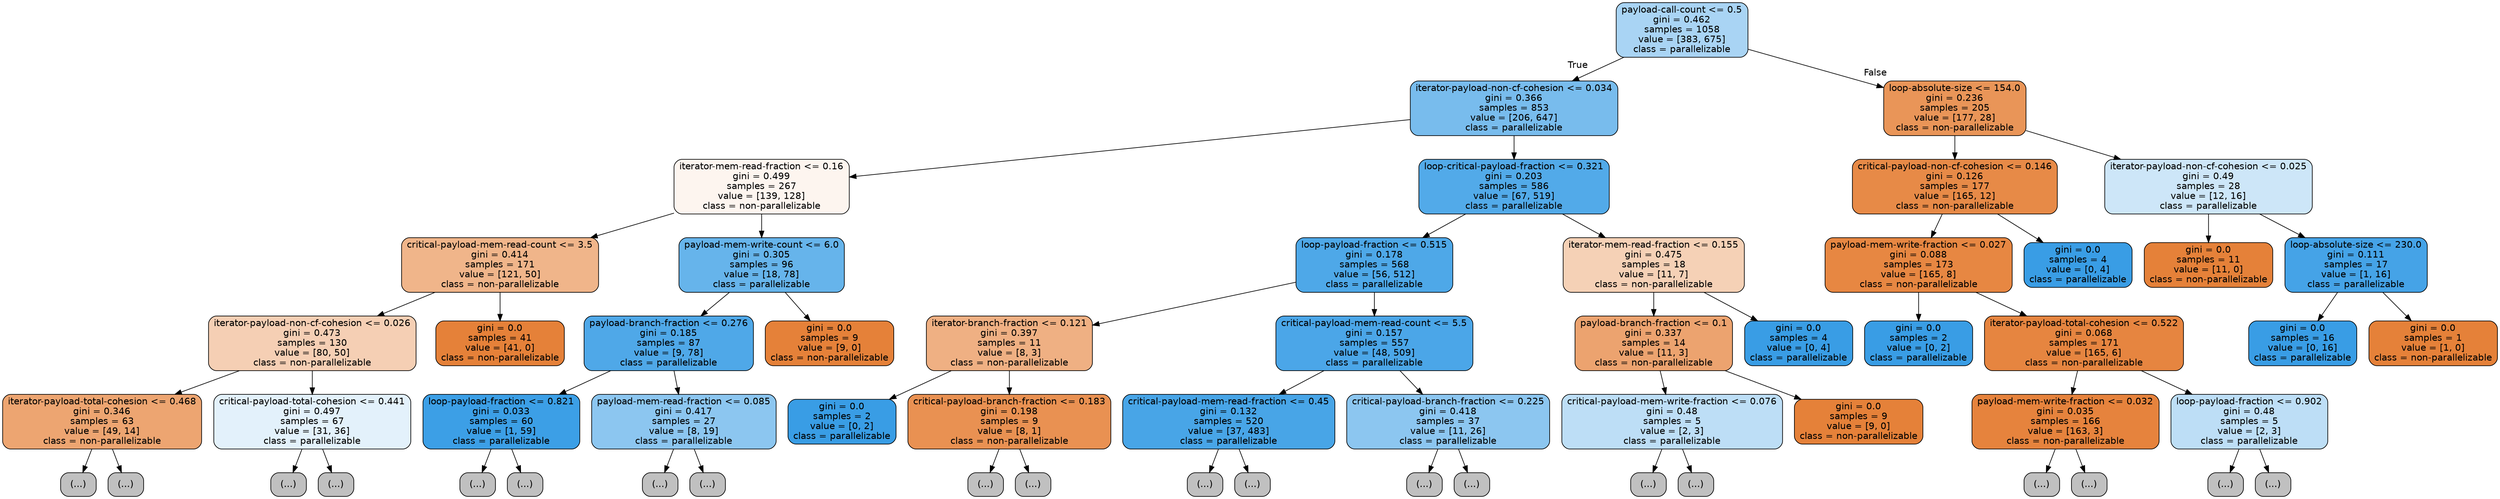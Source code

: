 digraph Tree {
node [shape=box, style="filled, rounded", color="black", fontname=helvetica] ;
edge [fontname=helvetica] ;
0 [label="payload-call-count <= 0.5\ngini = 0.462\nsamples = 1058\nvalue = [383, 675]\nclass = parallelizable", fillcolor="#399de56e"] ;
1 [label="iterator-payload-non-cf-cohesion <= 0.034\ngini = 0.366\nsamples = 853\nvalue = [206, 647]\nclass = parallelizable", fillcolor="#399de5ae"] ;
0 -> 1 [labeldistance=2.5, labelangle=45, headlabel="True"] ;
2 [label="iterator-mem-read-fraction <= 0.16\ngini = 0.499\nsamples = 267\nvalue = [139, 128]\nclass = non-parallelizable", fillcolor="#e5813914"] ;
1 -> 2 ;
3 [label="critical-payload-mem-read-count <= 3.5\ngini = 0.414\nsamples = 171\nvalue = [121, 50]\nclass = non-parallelizable", fillcolor="#e5813996"] ;
2 -> 3 ;
4 [label="iterator-payload-non-cf-cohesion <= 0.026\ngini = 0.473\nsamples = 130\nvalue = [80, 50]\nclass = non-parallelizable", fillcolor="#e5813960"] ;
3 -> 4 ;
5 [label="iterator-payload-total-cohesion <= 0.468\ngini = 0.346\nsamples = 63\nvalue = [49, 14]\nclass = non-parallelizable", fillcolor="#e58139b6"] ;
4 -> 5 ;
6 [label="(...)", fillcolor="#C0C0C0"] ;
5 -> 6 ;
25 [label="(...)", fillcolor="#C0C0C0"] ;
5 -> 25 ;
26 [label="critical-payload-total-cohesion <= 0.441\ngini = 0.497\nsamples = 67\nvalue = [31, 36]\nclass = parallelizable", fillcolor="#399de523"] ;
4 -> 26 ;
27 [label="(...)", fillcolor="#C0C0C0"] ;
26 -> 27 ;
44 [label="(...)", fillcolor="#C0C0C0"] ;
26 -> 44 ;
49 [label="gini = 0.0\nsamples = 41\nvalue = [41, 0]\nclass = non-parallelizable", fillcolor="#e58139ff"] ;
3 -> 49 ;
50 [label="payload-mem-write-count <= 6.0\ngini = 0.305\nsamples = 96\nvalue = [18, 78]\nclass = parallelizable", fillcolor="#399de5c4"] ;
2 -> 50 ;
51 [label="payload-branch-fraction <= 0.276\ngini = 0.185\nsamples = 87\nvalue = [9, 78]\nclass = parallelizable", fillcolor="#399de5e2"] ;
50 -> 51 ;
52 [label="loop-payload-fraction <= 0.821\ngini = 0.033\nsamples = 60\nvalue = [1, 59]\nclass = parallelizable", fillcolor="#399de5fb"] ;
51 -> 52 ;
53 [label="(...)", fillcolor="#C0C0C0"] ;
52 -> 53 ;
56 [label="(...)", fillcolor="#C0C0C0"] ;
52 -> 56 ;
57 [label="payload-mem-read-fraction <= 0.085\ngini = 0.417\nsamples = 27\nvalue = [8, 19]\nclass = parallelizable", fillcolor="#399de594"] ;
51 -> 57 ;
58 [label="(...)", fillcolor="#C0C0C0"] ;
57 -> 58 ;
67 [label="(...)", fillcolor="#C0C0C0"] ;
57 -> 67 ;
72 [label="gini = 0.0\nsamples = 9\nvalue = [9, 0]\nclass = non-parallelizable", fillcolor="#e58139ff"] ;
50 -> 72 ;
73 [label="loop-critical-payload-fraction <= 0.321\ngini = 0.203\nsamples = 586\nvalue = [67, 519]\nclass = parallelizable", fillcolor="#399de5de"] ;
1 -> 73 ;
74 [label="loop-payload-fraction <= 0.515\ngini = 0.178\nsamples = 568\nvalue = [56, 512]\nclass = parallelizable", fillcolor="#399de5e3"] ;
73 -> 74 ;
75 [label="iterator-branch-fraction <= 0.121\ngini = 0.397\nsamples = 11\nvalue = [8, 3]\nclass = non-parallelizable", fillcolor="#e581399f"] ;
74 -> 75 ;
76 [label="gini = 0.0\nsamples = 2\nvalue = [0, 2]\nclass = parallelizable", fillcolor="#399de5ff"] ;
75 -> 76 ;
77 [label="critical-payload-branch-fraction <= 0.183\ngini = 0.198\nsamples = 9\nvalue = [8, 1]\nclass = non-parallelizable", fillcolor="#e58139df"] ;
75 -> 77 ;
78 [label="(...)", fillcolor="#C0C0C0"] ;
77 -> 78 ;
79 [label="(...)", fillcolor="#C0C0C0"] ;
77 -> 79 ;
80 [label="critical-payload-mem-read-count <= 5.5\ngini = 0.157\nsamples = 557\nvalue = [48, 509]\nclass = parallelizable", fillcolor="#399de5e7"] ;
74 -> 80 ;
81 [label="critical-payload-mem-read-fraction <= 0.45\ngini = 0.132\nsamples = 520\nvalue = [37, 483]\nclass = parallelizable", fillcolor="#399de5eb"] ;
80 -> 81 ;
82 [label="(...)", fillcolor="#C0C0C0"] ;
81 -> 82 ;
151 [label="(...)", fillcolor="#C0C0C0"] ;
81 -> 151 ;
154 [label="critical-payload-branch-fraction <= 0.225\ngini = 0.418\nsamples = 37\nvalue = [11, 26]\nclass = parallelizable", fillcolor="#399de593"] ;
80 -> 154 ;
155 [label="(...)", fillcolor="#C0C0C0"] ;
154 -> 155 ;
156 [label="(...)", fillcolor="#C0C0C0"] ;
154 -> 156 ;
163 [label="iterator-mem-read-fraction <= 0.155\ngini = 0.475\nsamples = 18\nvalue = [11, 7]\nclass = non-parallelizable", fillcolor="#e581395d"] ;
73 -> 163 ;
164 [label="payload-branch-fraction <= 0.1\ngini = 0.337\nsamples = 14\nvalue = [11, 3]\nclass = non-parallelizable", fillcolor="#e58139b9"] ;
163 -> 164 ;
165 [label="critical-payload-mem-write-fraction <= 0.076\ngini = 0.48\nsamples = 5\nvalue = [2, 3]\nclass = parallelizable", fillcolor="#399de555"] ;
164 -> 165 ;
166 [label="(...)", fillcolor="#C0C0C0"] ;
165 -> 166 ;
167 [label="(...)", fillcolor="#C0C0C0"] ;
165 -> 167 ;
168 [label="gini = 0.0\nsamples = 9\nvalue = [9, 0]\nclass = non-parallelizable", fillcolor="#e58139ff"] ;
164 -> 168 ;
169 [label="gini = 0.0\nsamples = 4\nvalue = [0, 4]\nclass = parallelizable", fillcolor="#399de5ff"] ;
163 -> 169 ;
170 [label="loop-absolute-size <= 154.0\ngini = 0.236\nsamples = 205\nvalue = [177, 28]\nclass = non-parallelizable", fillcolor="#e58139d7"] ;
0 -> 170 [labeldistance=2.5, labelangle=-45, headlabel="False"] ;
171 [label="critical-payload-non-cf-cohesion <= 0.146\ngini = 0.126\nsamples = 177\nvalue = [165, 12]\nclass = non-parallelizable", fillcolor="#e58139ec"] ;
170 -> 171 ;
172 [label="payload-mem-write-fraction <= 0.027\ngini = 0.088\nsamples = 173\nvalue = [165, 8]\nclass = non-parallelizable", fillcolor="#e58139f3"] ;
171 -> 172 ;
173 [label="gini = 0.0\nsamples = 2\nvalue = [0, 2]\nclass = parallelizable", fillcolor="#399de5ff"] ;
172 -> 173 ;
174 [label="iterator-payload-total-cohesion <= 0.522\ngini = 0.068\nsamples = 171\nvalue = [165, 6]\nclass = non-parallelizable", fillcolor="#e58139f6"] ;
172 -> 174 ;
175 [label="payload-mem-write-fraction <= 0.032\ngini = 0.035\nsamples = 166\nvalue = [163, 3]\nclass = non-parallelizable", fillcolor="#e58139fa"] ;
174 -> 175 ;
176 [label="(...)", fillcolor="#C0C0C0"] ;
175 -> 176 ;
179 [label="(...)", fillcolor="#C0C0C0"] ;
175 -> 179 ;
186 [label="loop-payload-fraction <= 0.902\ngini = 0.48\nsamples = 5\nvalue = [2, 3]\nclass = parallelizable", fillcolor="#399de555"] ;
174 -> 186 ;
187 [label="(...)", fillcolor="#C0C0C0"] ;
186 -> 187 ;
188 [label="(...)", fillcolor="#C0C0C0"] ;
186 -> 188 ;
189 [label="gini = 0.0\nsamples = 4\nvalue = [0, 4]\nclass = parallelizable", fillcolor="#399de5ff"] ;
171 -> 189 ;
190 [label="iterator-payload-non-cf-cohesion <= 0.025\ngini = 0.49\nsamples = 28\nvalue = [12, 16]\nclass = parallelizable", fillcolor="#399de540"] ;
170 -> 190 ;
191 [label="gini = 0.0\nsamples = 11\nvalue = [11, 0]\nclass = non-parallelizable", fillcolor="#e58139ff"] ;
190 -> 191 ;
192 [label="loop-absolute-size <= 230.0\ngini = 0.111\nsamples = 17\nvalue = [1, 16]\nclass = parallelizable", fillcolor="#399de5ef"] ;
190 -> 192 ;
193 [label="gini = 0.0\nsamples = 16\nvalue = [0, 16]\nclass = parallelizable", fillcolor="#399de5ff"] ;
192 -> 193 ;
194 [label="gini = 0.0\nsamples = 1\nvalue = [1, 0]\nclass = non-parallelizable", fillcolor="#e58139ff"] ;
192 -> 194 ;
}